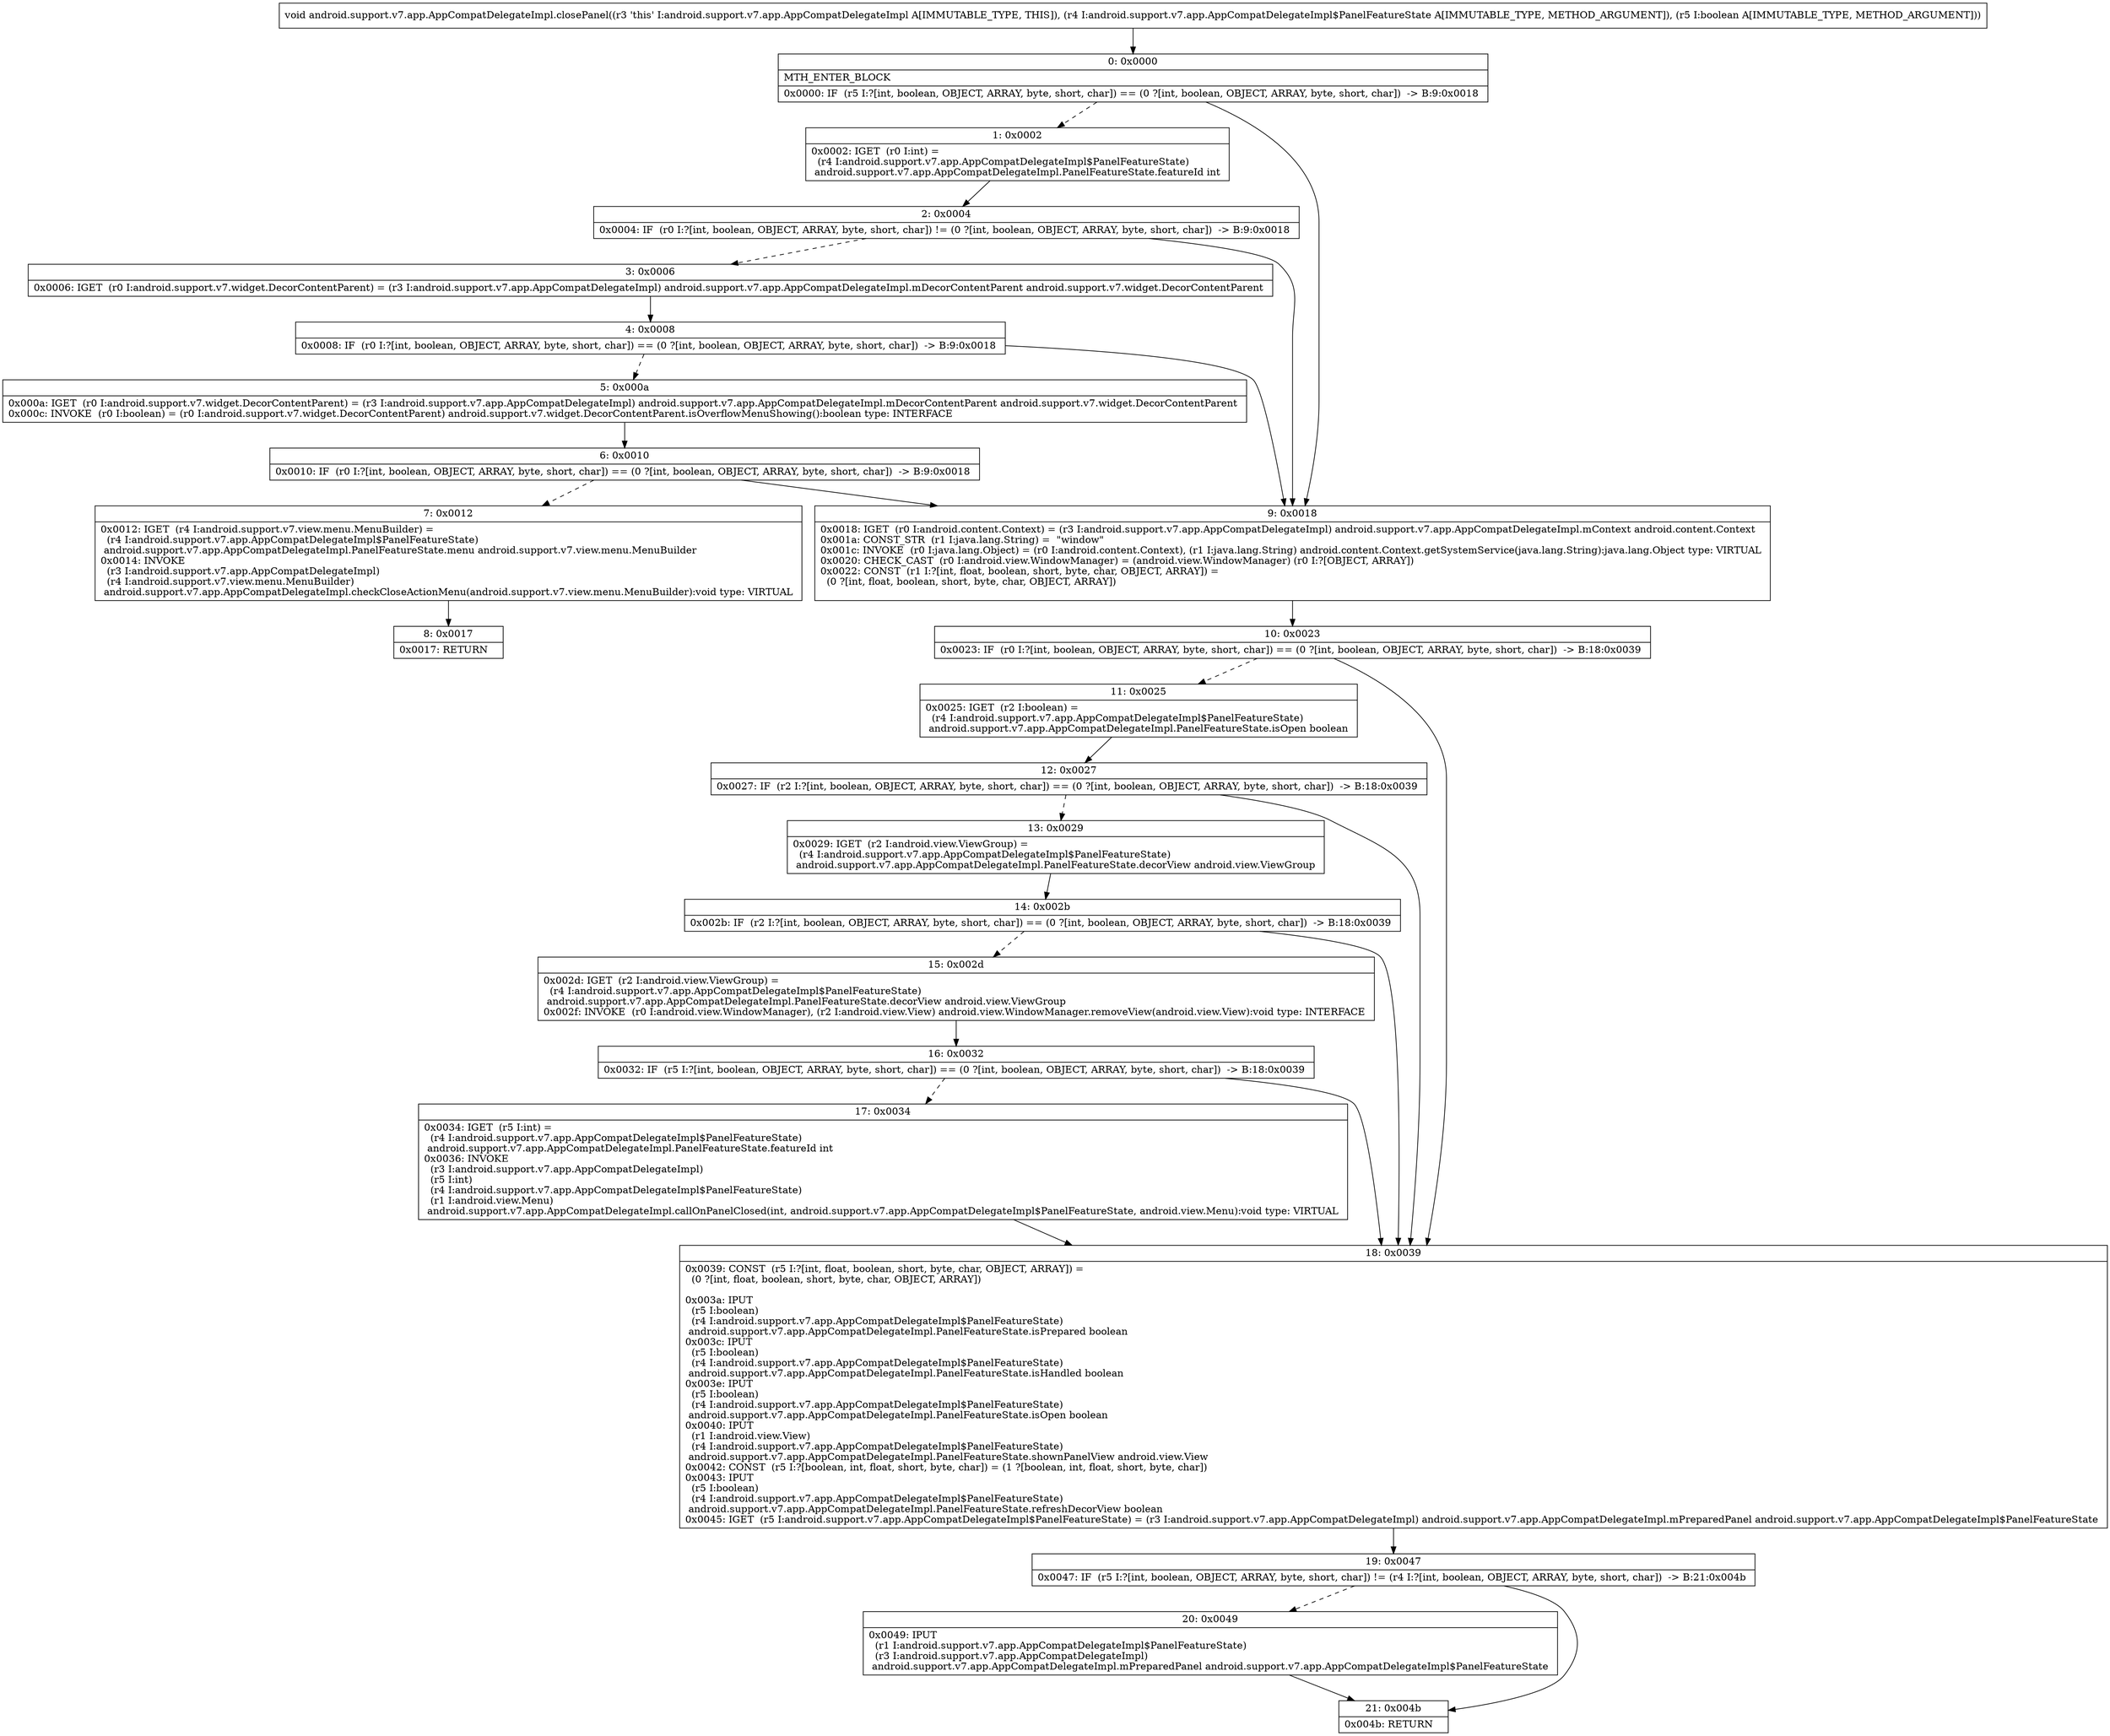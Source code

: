 digraph "CFG forandroid.support.v7.app.AppCompatDelegateImpl.closePanel(Landroid\/support\/v7\/app\/AppCompatDelegateImpl$PanelFeatureState;Z)V" {
Node_0 [shape=record,label="{0\:\ 0x0000|MTH_ENTER_BLOCK\l|0x0000: IF  (r5 I:?[int, boolean, OBJECT, ARRAY, byte, short, char]) == (0 ?[int, boolean, OBJECT, ARRAY, byte, short, char])  \-\> B:9:0x0018 \l}"];
Node_1 [shape=record,label="{1\:\ 0x0002|0x0002: IGET  (r0 I:int) = \l  (r4 I:android.support.v7.app.AppCompatDelegateImpl$PanelFeatureState)\l android.support.v7.app.AppCompatDelegateImpl.PanelFeatureState.featureId int \l}"];
Node_2 [shape=record,label="{2\:\ 0x0004|0x0004: IF  (r0 I:?[int, boolean, OBJECT, ARRAY, byte, short, char]) != (0 ?[int, boolean, OBJECT, ARRAY, byte, short, char])  \-\> B:9:0x0018 \l}"];
Node_3 [shape=record,label="{3\:\ 0x0006|0x0006: IGET  (r0 I:android.support.v7.widget.DecorContentParent) = (r3 I:android.support.v7.app.AppCompatDelegateImpl) android.support.v7.app.AppCompatDelegateImpl.mDecorContentParent android.support.v7.widget.DecorContentParent \l}"];
Node_4 [shape=record,label="{4\:\ 0x0008|0x0008: IF  (r0 I:?[int, boolean, OBJECT, ARRAY, byte, short, char]) == (0 ?[int, boolean, OBJECT, ARRAY, byte, short, char])  \-\> B:9:0x0018 \l}"];
Node_5 [shape=record,label="{5\:\ 0x000a|0x000a: IGET  (r0 I:android.support.v7.widget.DecorContentParent) = (r3 I:android.support.v7.app.AppCompatDelegateImpl) android.support.v7.app.AppCompatDelegateImpl.mDecorContentParent android.support.v7.widget.DecorContentParent \l0x000c: INVOKE  (r0 I:boolean) = (r0 I:android.support.v7.widget.DecorContentParent) android.support.v7.widget.DecorContentParent.isOverflowMenuShowing():boolean type: INTERFACE \l}"];
Node_6 [shape=record,label="{6\:\ 0x0010|0x0010: IF  (r0 I:?[int, boolean, OBJECT, ARRAY, byte, short, char]) == (0 ?[int, boolean, OBJECT, ARRAY, byte, short, char])  \-\> B:9:0x0018 \l}"];
Node_7 [shape=record,label="{7\:\ 0x0012|0x0012: IGET  (r4 I:android.support.v7.view.menu.MenuBuilder) = \l  (r4 I:android.support.v7.app.AppCompatDelegateImpl$PanelFeatureState)\l android.support.v7.app.AppCompatDelegateImpl.PanelFeatureState.menu android.support.v7.view.menu.MenuBuilder \l0x0014: INVOKE  \l  (r3 I:android.support.v7.app.AppCompatDelegateImpl)\l  (r4 I:android.support.v7.view.menu.MenuBuilder)\l android.support.v7.app.AppCompatDelegateImpl.checkCloseActionMenu(android.support.v7.view.menu.MenuBuilder):void type: VIRTUAL \l}"];
Node_8 [shape=record,label="{8\:\ 0x0017|0x0017: RETURN   \l}"];
Node_9 [shape=record,label="{9\:\ 0x0018|0x0018: IGET  (r0 I:android.content.Context) = (r3 I:android.support.v7.app.AppCompatDelegateImpl) android.support.v7.app.AppCompatDelegateImpl.mContext android.content.Context \l0x001a: CONST_STR  (r1 I:java.lang.String) =  \"window\" \l0x001c: INVOKE  (r0 I:java.lang.Object) = (r0 I:android.content.Context), (r1 I:java.lang.String) android.content.Context.getSystemService(java.lang.String):java.lang.Object type: VIRTUAL \l0x0020: CHECK_CAST  (r0 I:android.view.WindowManager) = (android.view.WindowManager) (r0 I:?[OBJECT, ARRAY]) \l0x0022: CONST  (r1 I:?[int, float, boolean, short, byte, char, OBJECT, ARRAY]) = \l  (0 ?[int, float, boolean, short, byte, char, OBJECT, ARRAY])\l \l}"];
Node_10 [shape=record,label="{10\:\ 0x0023|0x0023: IF  (r0 I:?[int, boolean, OBJECT, ARRAY, byte, short, char]) == (0 ?[int, boolean, OBJECT, ARRAY, byte, short, char])  \-\> B:18:0x0039 \l}"];
Node_11 [shape=record,label="{11\:\ 0x0025|0x0025: IGET  (r2 I:boolean) = \l  (r4 I:android.support.v7.app.AppCompatDelegateImpl$PanelFeatureState)\l android.support.v7.app.AppCompatDelegateImpl.PanelFeatureState.isOpen boolean \l}"];
Node_12 [shape=record,label="{12\:\ 0x0027|0x0027: IF  (r2 I:?[int, boolean, OBJECT, ARRAY, byte, short, char]) == (0 ?[int, boolean, OBJECT, ARRAY, byte, short, char])  \-\> B:18:0x0039 \l}"];
Node_13 [shape=record,label="{13\:\ 0x0029|0x0029: IGET  (r2 I:android.view.ViewGroup) = \l  (r4 I:android.support.v7.app.AppCompatDelegateImpl$PanelFeatureState)\l android.support.v7.app.AppCompatDelegateImpl.PanelFeatureState.decorView android.view.ViewGroup \l}"];
Node_14 [shape=record,label="{14\:\ 0x002b|0x002b: IF  (r2 I:?[int, boolean, OBJECT, ARRAY, byte, short, char]) == (0 ?[int, boolean, OBJECT, ARRAY, byte, short, char])  \-\> B:18:0x0039 \l}"];
Node_15 [shape=record,label="{15\:\ 0x002d|0x002d: IGET  (r2 I:android.view.ViewGroup) = \l  (r4 I:android.support.v7.app.AppCompatDelegateImpl$PanelFeatureState)\l android.support.v7.app.AppCompatDelegateImpl.PanelFeatureState.decorView android.view.ViewGroup \l0x002f: INVOKE  (r0 I:android.view.WindowManager), (r2 I:android.view.View) android.view.WindowManager.removeView(android.view.View):void type: INTERFACE \l}"];
Node_16 [shape=record,label="{16\:\ 0x0032|0x0032: IF  (r5 I:?[int, boolean, OBJECT, ARRAY, byte, short, char]) == (0 ?[int, boolean, OBJECT, ARRAY, byte, short, char])  \-\> B:18:0x0039 \l}"];
Node_17 [shape=record,label="{17\:\ 0x0034|0x0034: IGET  (r5 I:int) = \l  (r4 I:android.support.v7.app.AppCompatDelegateImpl$PanelFeatureState)\l android.support.v7.app.AppCompatDelegateImpl.PanelFeatureState.featureId int \l0x0036: INVOKE  \l  (r3 I:android.support.v7.app.AppCompatDelegateImpl)\l  (r5 I:int)\l  (r4 I:android.support.v7.app.AppCompatDelegateImpl$PanelFeatureState)\l  (r1 I:android.view.Menu)\l android.support.v7.app.AppCompatDelegateImpl.callOnPanelClosed(int, android.support.v7.app.AppCompatDelegateImpl$PanelFeatureState, android.view.Menu):void type: VIRTUAL \l}"];
Node_18 [shape=record,label="{18\:\ 0x0039|0x0039: CONST  (r5 I:?[int, float, boolean, short, byte, char, OBJECT, ARRAY]) = \l  (0 ?[int, float, boolean, short, byte, char, OBJECT, ARRAY])\l \l0x003a: IPUT  \l  (r5 I:boolean)\l  (r4 I:android.support.v7.app.AppCompatDelegateImpl$PanelFeatureState)\l android.support.v7.app.AppCompatDelegateImpl.PanelFeatureState.isPrepared boolean \l0x003c: IPUT  \l  (r5 I:boolean)\l  (r4 I:android.support.v7.app.AppCompatDelegateImpl$PanelFeatureState)\l android.support.v7.app.AppCompatDelegateImpl.PanelFeatureState.isHandled boolean \l0x003e: IPUT  \l  (r5 I:boolean)\l  (r4 I:android.support.v7.app.AppCompatDelegateImpl$PanelFeatureState)\l android.support.v7.app.AppCompatDelegateImpl.PanelFeatureState.isOpen boolean \l0x0040: IPUT  \l  (r1 I:android.view.View)\l  (r4 I:android.support.v7.app.AppCompatDelegateImpl$PanelFeatureState)\l android.support.v7.app.AppCompatDelegateImpl.PanelFeatureState.shownPanelView android.view.View \l0x0042: CONST  (r5 I:?[boolean, int, float, short, byte, char]) = (1 ?[boolean, int, float, short, byte, char]) \l0x0043: IPUT  \l  (r5 I:boolean)\l  (r4 I:android.support.v7.app.AppCompatDelegateImpl$PanelFeatureState)\l android.support.v7.app.AppCompatDelegateImpl.PanelFeatureState.refreshDecorView boolean \l0x0045: IGET  (r5 I:android.support.v7.app.AppCompatDelegateImpl$PanelFeatureState) = (r3 I:android.support.v7.app.AppCompatDelegateImpl) android.support.v7.app.AppCompatDelegateImpl.mPreparedPanel android.support.v7.app.AppCompatDelegateImpl$PanelFeatureState \l}"];
Node_19 [shape=record,label="{19\:\ 0x0047|0x0047: IF  (r5 I:?[int, boolean, OBJECT, ARRAY, byte, short, char]) != (r4 I:?[int, boolean, OBJECT, ARRAY, byte, short, char])  \-\> B:21:0x004b \l}"];
Node_20 [shape=record,label="{20\:\ 0x0049|0x0049: IPUT  \l  (r1 I:android.support.v7.app.AppCompatDelegateImpl$PanelFeatureState)\l  (r3 I:android.support.v7.app.AppCompatDelegateImpl)\l android.support.v7.app.AppCompatDelegateImpl.mPreparedPanel android.support.v7.app.AppCompatDelegateImpl$PanelFeatureState \l}"];
Node_21 [shape=record,label="{21\:\ 0x004b|0x004b: RETURN   \l}"];
MethodNode[shape=record,label="{void android.support.v7.app.AppCompatDelegateImpl.closePanel((r3 'this' I:android.support.v7.app.AppCompatDelegateImpl A[IMMUTABLE_TYPE, THIS]), (r4 I:android.support.v7.app.AppCompatDelegateImpl$PanelFeatureState A[IMMUTABLE_TYPE, METHOD_ARGUMENT]), (r5 I:boolean A[IMMUTABLE_TYPE, METHOD_ARGUMENT])) }"];
MethodNode -> Node_0;
Node_0 -> Node_1[style=dashed];
Node_0 -> Node_9;
Node_1 -> Node_2;
Node_2 -> Node_3[style=dashed];
Node_2 -> Node_9;
Node_3 -> Node_4;
Node_4 -> Node_5[style=dashed];
Node_4 -> Node_9;
Node_5 -> Node_6;
Node_6 -> Node_7[style=dashed];
Node_6 -> Node_9;
Node_7 -> Node_8;
Node_9 -> Node_10;
Node_10 -> Node_11[style=dashed];
Node_10 -> Node_18;
Node_11 -> Node_12;
Node_12 -> Node_13[style=dashed];
Node_12 -> Node_18;
Node_13 -> Node_14;
Node_14 -> Node_15[style=dashed];
Node_14 -> Node_18;
Node_15 -> Node_16;
Node_16 -> Node_17[style=dashed];
Node_16 -> Node_18;
Node_17 -> Node_18;
Node_18 -> Node_19;
Node_19 -> Node_20[style=dashed];
Node_19 -> Node_21;
Node_20 -> Node_21;
}

